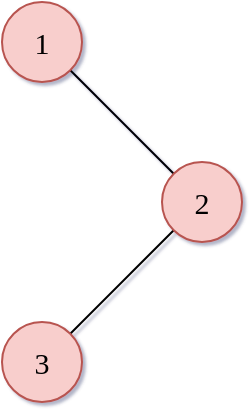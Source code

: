 <mxfile version="16.0.0" type="github">
  <diagram id="Nryskoi3e-QVYhAvInYd" name="第 1 页">
    <mxGraphModel dx="1572" dy="675" grid="1" gridSize="10" guides="1" tooltips="1" connect="1" arrows="1" fold="1" page="1" pageScale="1" pageWidth="827" pageHeight="1169" background="#FFFFFF" math="0" shadow="1">
      <root>
        <mxCell id="0" />
        <mxCell id="1" parent="0" />
        <mxCell id="WTiU70Mpl774NHr63Cpw-4" style="rounded=0;orthogonalLoop=1;jettySize=auto;html=1;exitX=1;exitY=1;exitDx=0;exitDy=0;entryX=0;entryY=0;entryDx=0;entryDy=0;fontFamily=Comic Sans MS;fontSize=15;endArrow=none;endFill=0;" parent="1" source="WTiU70Mpl774NHr63Cpw-1" target="WTiU70Mpl774NHr63Cpw-2" edge="1">
          <mxGeometry relative="1" as="geometry" />
        </mxCell>
        <mxCell id="WTiU70Mpl774NHr63Cpw-1" value="&lt;font style=&quot;font-size: 15px&quot; face=&quot;Comic Sans MS&quot;&gt;1&lt;/font&gt;" style="ellipse;whiteSpace=wrap;html=1;aspect=fixed;fillColor=#f8cecc;strokeColor=#b85450;" parent="1" vertex="1">
          <mxGeometry x="280" y="240" width="40" height="40" as="geometry" />
        </mxCell>
        <mxCell id="WTiU70Mpl774NHr63Cpw-5" style="edgeStyle=none;rounded=0;orthogonalLoop=1;jettySize=auto;html=1;exitX=0;exitY=1;exitDx=0;exitDy=0;entryX=1;entryY=0;entryDx=0;entryDy=0;fontFamily=Comic Sans MS;fontSize=15;endArrow=none;endFill=0;" parent="1" source="WTiU70Mpl774NHr63Cpw-2" target="WTiU70Mpl774NHr63Cpw-3" edge="1">
          <mxGeometry relative="1" as="geometry" />
        </mxCell>
        <mxCell id="WTiU70Mpl774NHr63Cpw-2" value="&lt;font style=&quot;font-size: 15px&quot; face=&quot;Comic Sans MS&quot;&gt;2&lt;/font&gt;" style="ellipse;whiteSpace=wrap;html=1;aspect=fixed;fillColor=#f8cecc;strokeColor=#b85450;" parent="1" vertex="1">
          <mxGeometry x="360" y="320" width="40" height="40" as="geometry" />
        </mxCell>
        <mxCell id="WTiU70Mpl774NHr63Cpw-3" value="&lt;font style=&quot;font-size: 15px&quot; face=&quot;Comic Sans MS&quot;&gt;3&lt;/font&gt;" style="ellipse;whiteSpace=wrap;html=1;aspect=fixed;fillColor=#f8cecc;strokeColor=#b85450;" parent="1" vertex="1">
          <mxGeometry x="280" y="400" width="40" height="40" as="geometry" />
        </mxCell>
      </root>
    </mxGraphModel>
  </diagram>
</mxfile>
